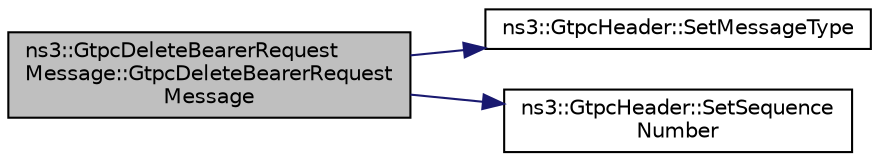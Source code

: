 digraph "ns3::GtpcDeleteBearerRequestMessage::GtpcDeleteBearerRequestMessage"
{
 // LATEX_PDF_SIZE
  edge [fontname="Helvetica",fontsize="10",labelfontname="Helvetica",labelfontsize="10"];
  node [fontname="Helvetica",fontsize="10",shape=record];
  rankdir="LR";
  Node1 [label="ns3::GtpcDeleteBearerRequest\lMessage::GtpcDeleteBearerRequest\lMessage",height=0.2,width=0.4,color="black", fillcolor="grey75", style="filled", fontcolor="black",tooltip=" "];
  Node1 -> Node2 [color="midnightblue",fontsize="10",style="solid",fontname="Helvetica"];
  Node2 [label="ns3::GtpcHeader::SetMessageType",height=0.2,width=0.4,color="black", fillcolor="white", style="filled",URL="$classns3_1_1_gtpc_header.html#a379d52455457f440b7d0d484b381e287",tooltip="Set message type."];
  Node1 -> Node3 [color="midnightblue",fontsize="10",style="solid",fontname="Helvetica"];
  Node3 [label="ns3::GtpcHeader::SetSequence\lNumber",height=0.2,width=0.4,color="black", fillcolor="white", style="filled",URL="$classns3_1_1_gtpc_header.html#a8e06cc7d333562c96242084197482e90",tooltip="Set sequence number."];
}
